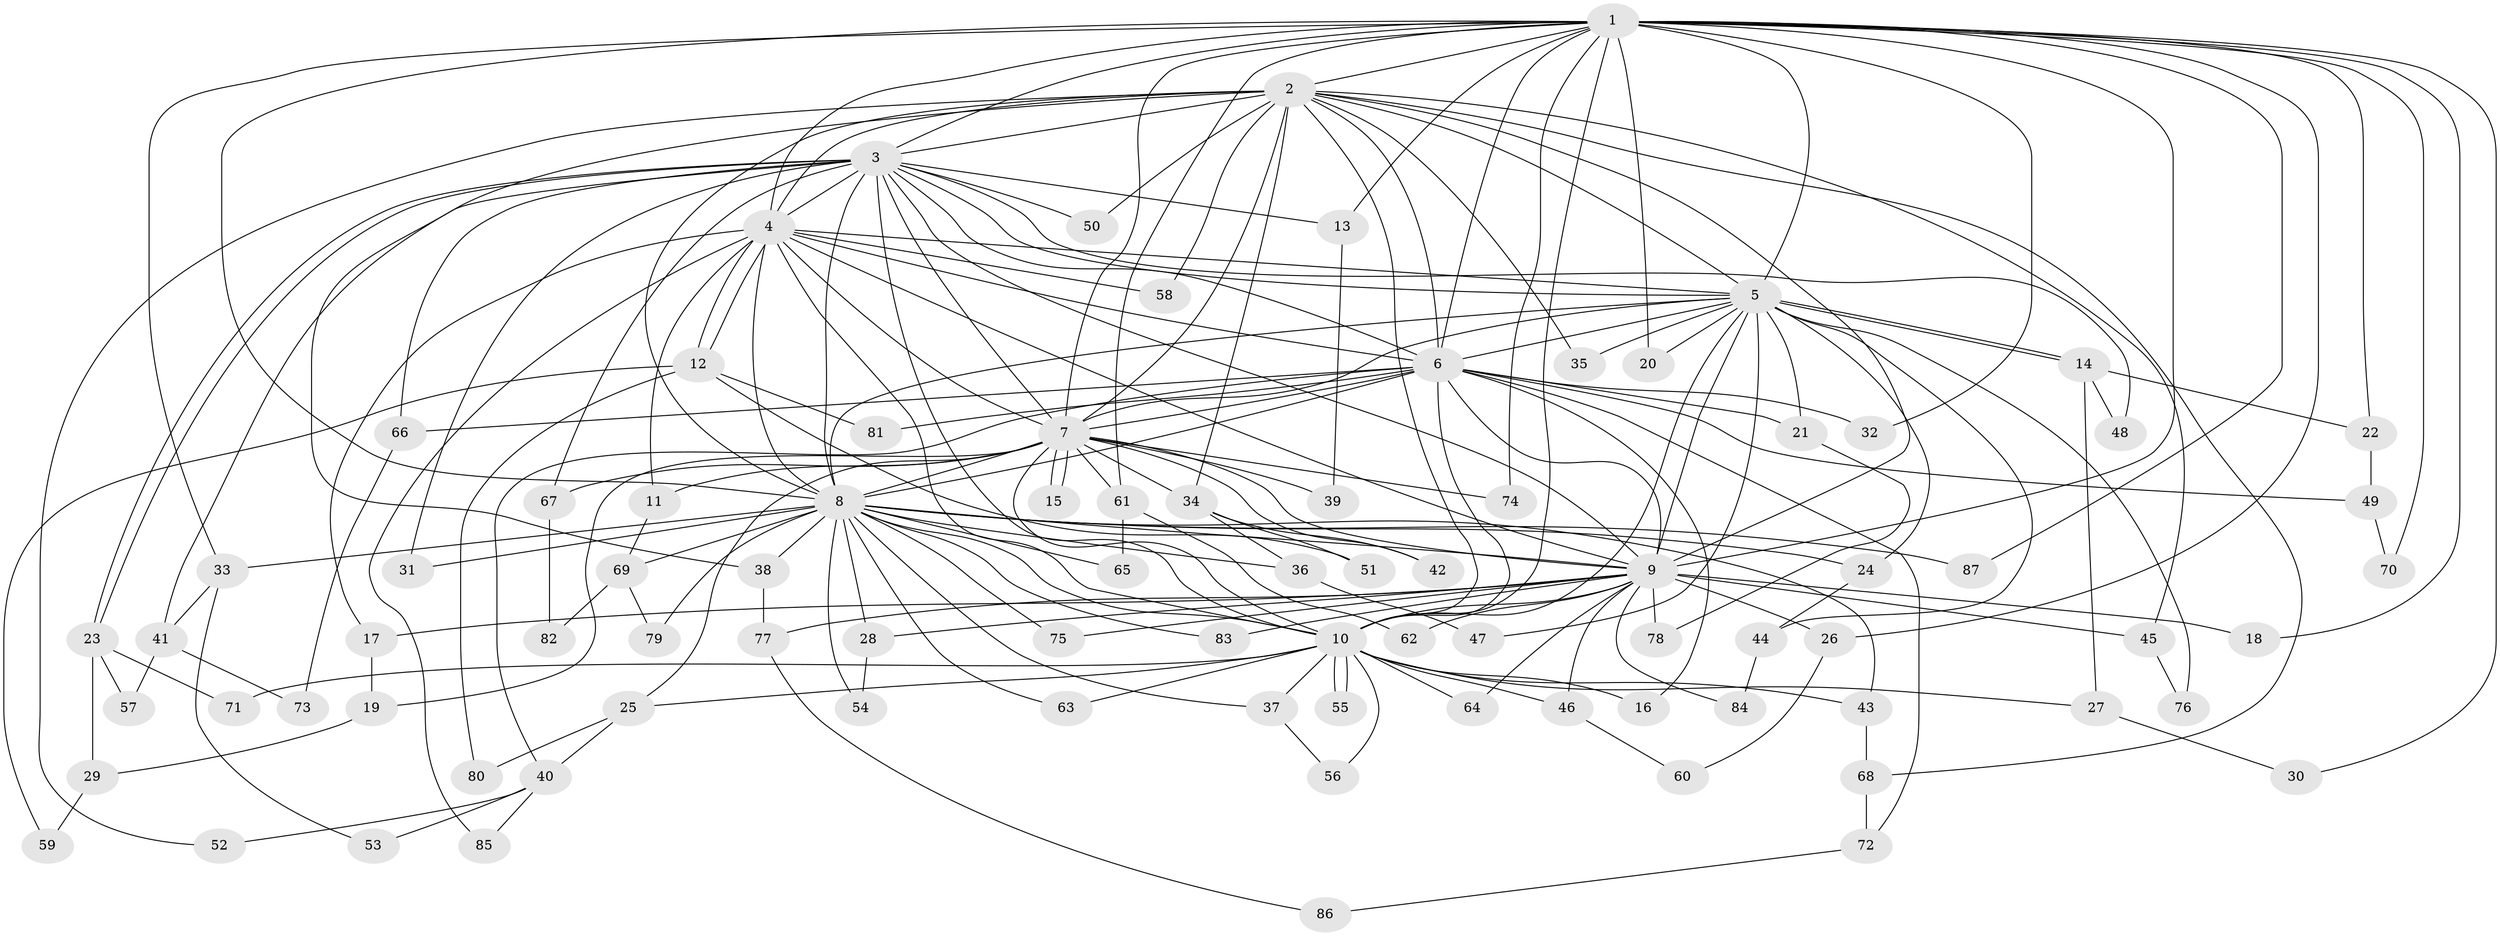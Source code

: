 // coarse degree distribution, {20: 0.015384615384615385, 24: 0.015384615384615385, 15: 0.015384615384615385, 13: 0.015384615384615385, 17: 0.015384615384615385, 16: 0.015384615384615385, 18: 0.015384615384615385, 22: 0.015384615384615385, 21: 0.015384615384615385, 5: 0.06153846153846154, 6: 0.015384615384615385, 3: 0.2923076923076923, 2: 0.38461538461538464, 4: 0.09230769230769231, 1: 0.015384615384615385}
// Generated by graph-tools (version 1.1) at 2025/51/02/27/25 19:51:53]
// undirected, 87 vertices, 199 edges
graph export_dot {
graph [start="1"]
  node [color=gray90,style=filled];
  1;
  2;
  3;
  4;
  5;
  6;
  7;
  8;
  9;
  10;
  11;
  12;
  13;
  14;
  15;
  16;
  17;
  18;
  19;
  20;
  21;
  22;
  23;
  24;
  25;
  26;
  27;
  28;
  29;
  30;
  31;
  32;
  33;
  34;
  35;
  36;
  37;
  38;
  39;
  40;
  41;
  42;
  43;
  44;
  45;
  46;
  47;
  48;
  49;
  50;
  51;
  52;
  53;
  54;
  55;
  56;
  57;
  58;
  59;
  60;
  61;
  62;
  63;
  64;
  65;
  66;
  67;
  68;
  69;
  70;
  71;
  72;
  73;
  74;
  75;
  76;
  77;
  78;
  79;
  80;
  81;
  82;
  83;
  84;
  85;
  86;
  87;
  1 -- 2;
  1 -- 3;
  1 -- 4;
  1 -- 5;
  1 -- 6;
  1 -- 7;
  1 -- 8;
  1 -- 9;
  1 -- 10;
  1 -- 13;
  1 -- 18;
  1 -- 20;
  1 -- 22;
  1 -- 26;
  1 -- 30;
  1 -- 32;
  1 -- 33;
  1 -- 61;
  1 -- 70;
  1 -- 74;
  1 -- 87;
  2 -- 3;
  2 -- 4;
  2 -- 5;
  2 -- 6;
  2 -- 7;
  2 -- 8;
  2 -- 9;
  2 -- 10;
  2 -- 34;
  2 -- 35;
  2 -- 38;
  2 -- 45;
  2 -- 50;
  2 -- 52;
  2 -- 58;
  2 -- 68;
  3 -- 4;
  3 -- 5;
  3 -- 6;
  3 -- 7;
  3 -- 8;
  3 -- 9;
  3 -- 10;
  3 -- 13;
  3 -- 23;
  3 -- 23;
  3 -- 31;
  3 -- 41;
  3 -- 48;
  3 -- 50;
  3 -- 66;
  3 -- 67;
  4 -- 5;
  4 -- 6;
  4 -- 7;
  4 -- 8;
  4 -- 9;
  4 -- 10;
  4 -- 11;
  4 -- 12;
  4 -- 12;
  4 -- 17;
  4 -- 58;
  4 -- 85;
  5 -- 6;
  5 -- 7;
  5 -- 8;
  5 -- 9;
  5 -- 10;
  5 -- 14;
  5 -- 14;
  5 -- 20;
  5 -- 21;
  5 -- 24;
  5 -- 35;
  5 -- 44;
  5 -- 47;
  5 -- 76;
  6 -- 7;
  6 -- 8;
  6 -- 9;
  6 -- 10;
  6 -- 16;
  6 -- 21;
  6 -- 32;
  6 -- 40;
  6 -- 49;
  6 -- 66;
  6 -- 72;
  6 -- 81;
  7 -- 8;
  7 -- 9;
  7 -- 10;
  7 -- 11;
  7 -- 15;
  7 -- 15;
  7 -- 19;
  7 -- 25;
  7 -- 34;
  7 -- 39;
  7 -- 42;
  7 -- 61;
  7 -- 67;
  7 -- 74;
  8 -- 9;
  8 -- 10;
  8 -- 24;
  8 -- 28;
  8 -- 31;
  8 -- 33;
  8 -- 36;
  8 -- 37;
  8 -- 38;
  8 -- 43;
  8 -- 54;
  8 -- 63;
  8 -- 65;
  8 -- 69;
  8 -- 75;
  8 -- 79;
  8 -- 83;
  8 -- 87;
  9 -- 10;
  9 -- 17;
  9 -- 18;
  9 -- 26;
  9 -- 28;
  9 -- 45;
  9 -- 46;
  9 -- 62;
  9 -- 64;
  9 -- 75;
  9 -- 77;
  9 -- 78;
  9 -- 83;
  9 -- 84;
  10 -- 16;
  10 -- 25;
  10 -- 27;
  10 -- 37;
  10 -- 43;
  10 -- 46;
  10 -- 55;
  10 -- 55;
  10 -- 56;
  10 -- 63;
  10 -- 64;
  10 -- 71;
  11 -- 69;
  12 -- 51;
  12 -- 59;
  12 -- 80;
  12 -- 81;
  13 -- 39;
  14 -- 22;
  14 -- 27;
  14 -- 48;
  17 -- 19;
  19 -- 29;
  21 -- 78;
  22 -- 49;
  23 -- 29;
  23 -- 57;
  23 -- 71;
  24 -- 44;
  25 -- 40;
  25 -- 80;
  26 -- 60;
  27 -- 30;
  28 -- 54;
  29 -- 59;
  33 -- 41;
  33 -- 53;
  34 -- 36;
  34 -- 42;
  34 -- 51;
  36 -- 47;
  37 -- 56;
  38 -- 77;
  40 -- 52;
  40 -- 53;
  40 -- 85;
  41 -- 57;
  41 -- 73;
  43 -- 68;
  44 -- 84;
  45 -- 76;
  46 -- 60;
  49 -- 70;
  61 -- 62;
  61 -- 65;
  66 -- 73;
  67 -- 82;
  68 -- 72;
  69 -- 79;
  69 -- 82;
  72 -- 86;
  77 -- 86;
}
